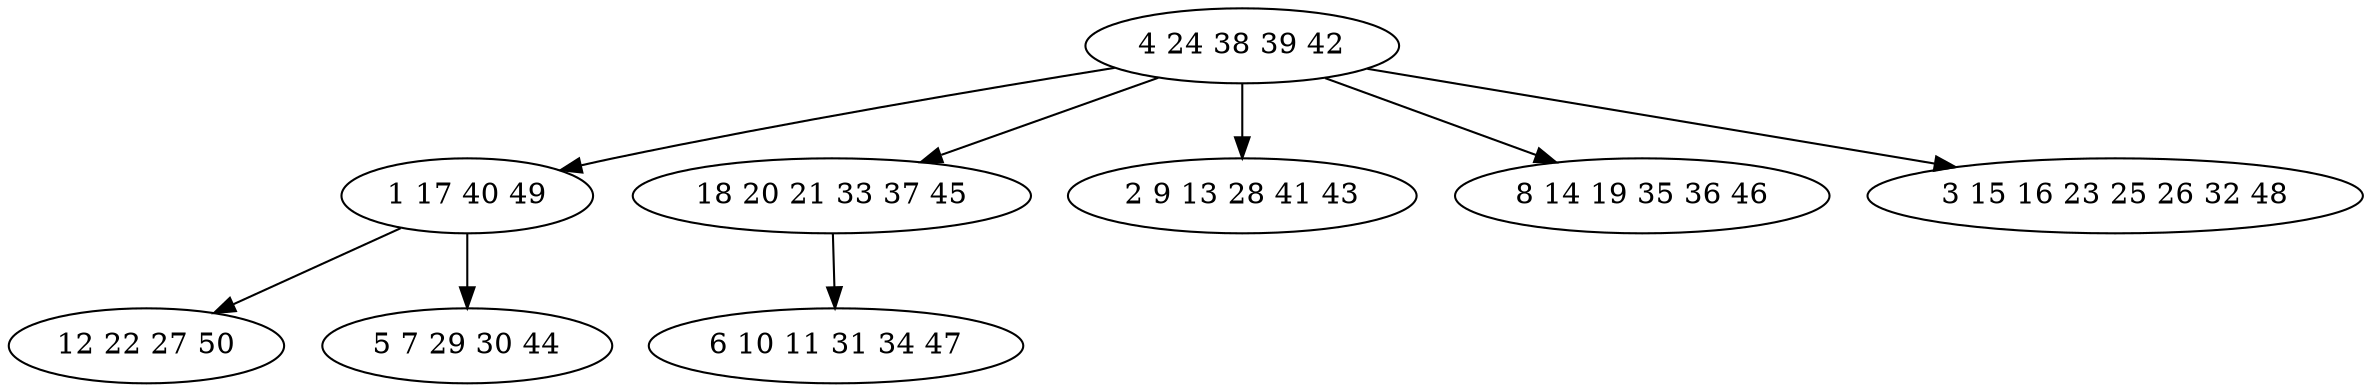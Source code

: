 digraph true_tree {
	"0" -> "1"
	"0" -> "2"
	"0" -> "3"
	"1" -> "4"
	"0" -> "5"
	"1" -> "6"
	"2" -> "7"
	"0" -> "8"
	"0" [label="4 24 38 39 42"];
	"1" [label="1 17 40 49"];
	"2" [label="18 20 21 33 37 45"];
	"3" [label="2 9 13 28 41 43"];
	"4" [label="12 22 27 50"];
	"5" [label="8 14 19 35 36 46"];
	"6" [label="5 7 29 30 44"];
	"7" [label="6 10 11 31 34 47"];
	"8" [label="3 15 16 23 25 26 32 48"];
}
